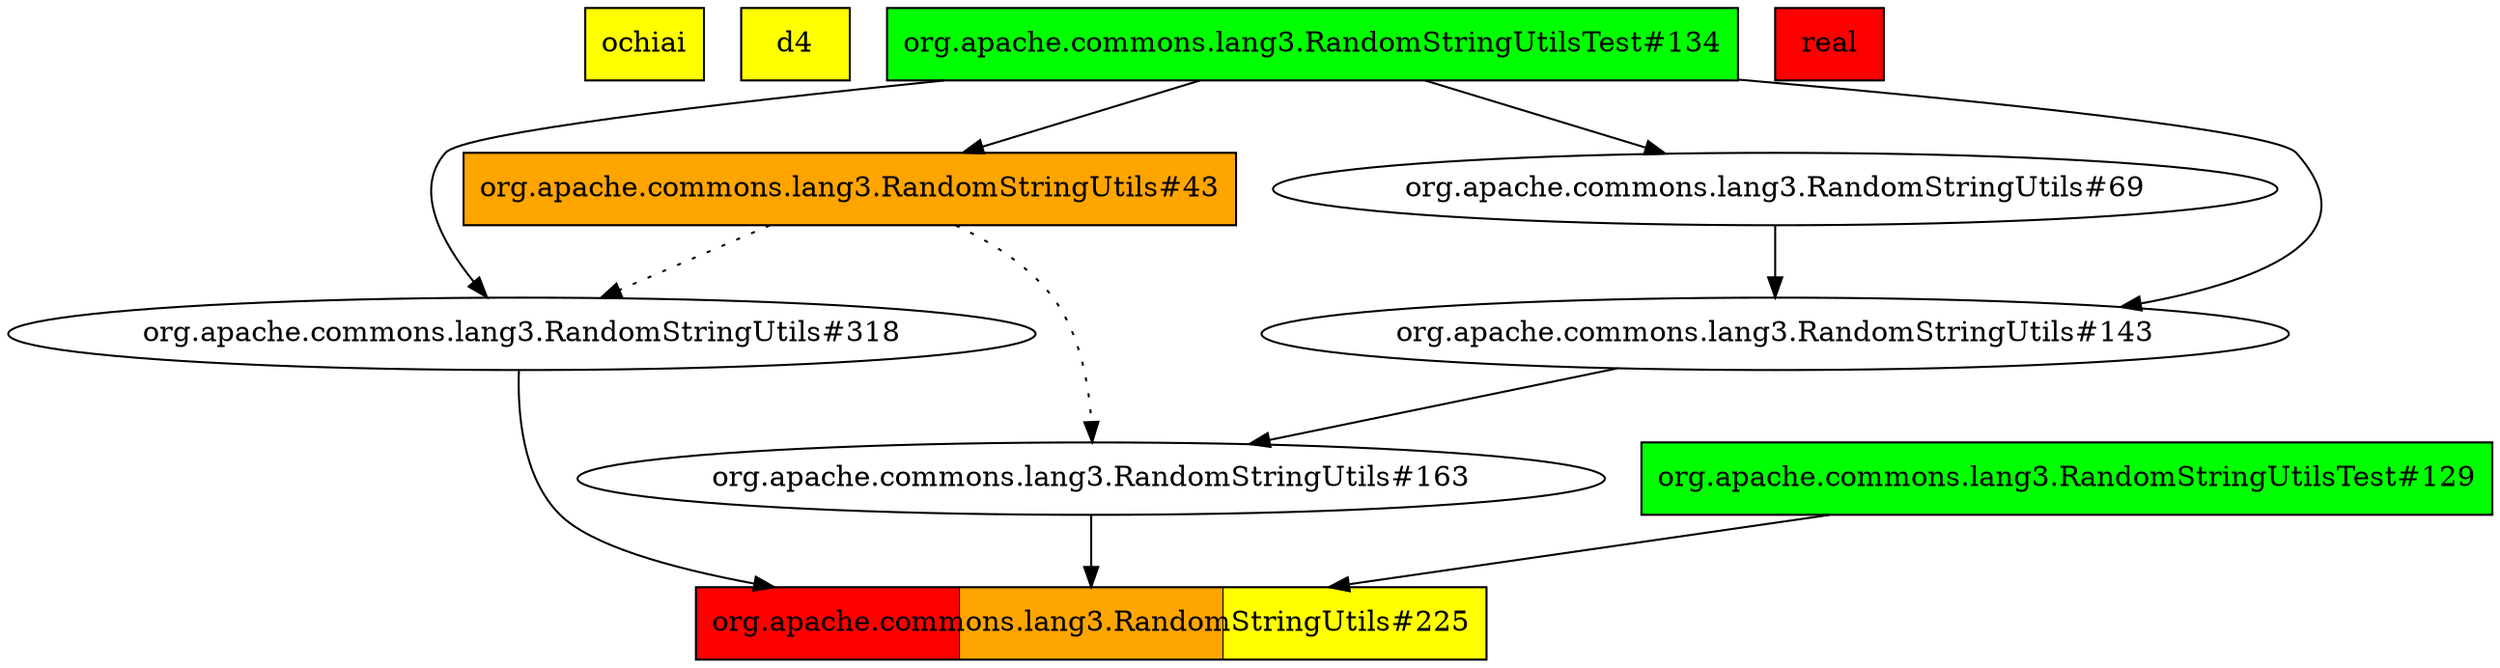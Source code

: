 digraph enhanced {
	"ochiai" [style=striped shape=box fillcolor="yellow"];
	"d4" [style=striped shape=box fillcolor="yellow"];
	"org.apache.commons.lang3.RandomStringUtilsTest#134" [style=striped shape=box fillcolor="green"];
	"org.apache.commons.lang3.RandomStringUtils#225" [style=striped shape=box fillcolor="red:orange:yellow"];
	"org.apache.commons.lang3.RandomStringUtils#43" [style=striped shape=box fillcolor="orange"];
	"org.apache.commons.lang3.RandomStringUtilsTest#129" [style=striped shape=box fillcolor="green"];
	"real" [style=striped shape=box fillcolor="red"];
	"org.apache.commons.lang3.RandomStringUtils#318" -> "org.apache.commons.lang3.RandomStringUtils#225";
	"org.apache.commons.lang3.RandomStringUtilsTest#129" -> "org.apache.commons.lang3.RandomStringUtils#225";
	"org.apache.commons.lang3.RandomStringUtils#163" -> "org.apache.commons.lang3.RandomStringUtils#225";
	"org.apache.commons.lang3.RandomStringUtilsTest#134" -> "org.apache.commons.lang3.RandomStringUtils#43";
	"org.apache.commons.lang3.RandomStringUtilsTest#134" -> "org.apache.commons.lang3.RandomStringUtils#318";
	"org.apache.commons.lang3.RandomStringUtils#43" -> "org.apache.commons.lang3.RandomStringUtils#318" [style=dotted];
	"org.apache.commons.lang3.RandomStringUtilsTest#134" -> "org.apache.commons.lang3.RandomStringUtils#69";
	"org.apache.commons.lang3.RandomStringUtils#43" -> "org.apache.commons.lang3.RandomStringUtils#163" [style=dotted];
	"org.apache.commons.lang3.RandomStringUtils#143" -> "org.apache.commons.lang3.RandomStringUtils#163";
	"org.apache.commons.lang3.RandomStringUtilsTest#134" -> "org.apache.commons.lang3.RandomStringUtils#143";
	"org.apache.commons.lang3.RandomStringUtils#69" -> "org.apache.commons.lang3.RandomStringUtils#143";
}
